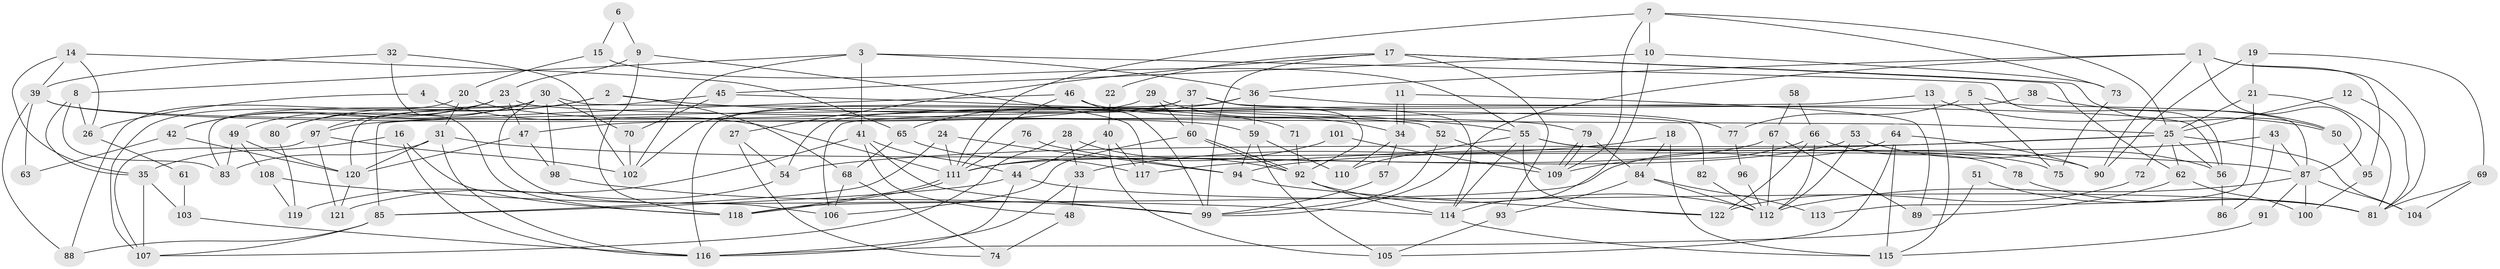 // coarse degree distribution, {5: 0.05555555555555555, 3: 0.1388888888888889, 2: 0.3055555555555556, 4: 0.1388888888888889, 7: 0.08333333333333333, 8: 0.1388888888888889, 12: 0.027777777777777776, 10: 0.05555555555555555, 11: 0.027777777777777776, 17: 0.027777777777777776}
// Generated by graph-tools (version 1.1) at 2025/53/03/04/25 21:53:45]
// undirected, 122 vertices, 244 edges
graph export_dot {
graph [start="1"]
  node [color=gray90,style=filled];
  1;
  2;
  3;
  4;
  5;
  6;
  7;
  8;
  9;
  10;
  11;
  12;
  13;
  14;
  15;
  16;
  17;
  18;
  19;
  20;
  21;
  22;
  23;
  24;
  25;
  26;
  27;
  28;
  29;
  30;
  31;
  32;
  33;
  34;
  35;
  36;
  37;
  38;
  39;
  40;
  41;
  42;
  43;
  44;
  45;
  46;
  47;
  48;
  49;
  50;
  51;
  52;
  53;
  54;
  55;
  56;
  57;
  58;
  59;
  60;
  61;
  62;
  63;
  64;
  65;
  66;
  67;
  68;
  69;
  70;
  71;
  72;
  73;
  74;
  75;
  76;
  77;
  78;
  79;
  80;
  81;
  82;
  83;
  84;
  85;
  86;
  87;
  88;
  89;
  90;
  91;
  92;
  93;
  94;
  95;
  96;
  97;
  98;
  99;
  100;
  101;
  102;
  103;
  104;
  105;
  106;
  107;
  108;
  109;
  110;
  111;
  112;
  113;
  114;
  115;
  116;
  117;
  118;
  119;
  120;
  121;
  122;
  1 -- 81;
  1 -- 99;
  1 -- 36;
  1 -- 87;
  1 -- 90;
  1 -- 95;
  2 -- 68;
  2 -- 55;
  2 -- 80;
  2 -- 97;
  3 -- 41;
  3 -- 56;
  3 -- 8;
  3 -- 36;
  3 -- 102;
  4 -- 111;
  4 -- 26;
  5 -- 75;
  5 -- 87;
  5 -- 77;
  6 -- 15;
  6 -- 9;
  7 -- 25;
  7 -- 10;
  7 -- 73;
  7 -- 109;
  7 -- 111;
  8 -- 83;
  8 -- 26;
  8 -- 35;
  9 -- 118;
  9 -- 23;
  9 -- 117;
  10 -- 114;
  10 -- 45;
  10 -- 73;
  11 -- 89;
  11 -- 34;
  11 -- 34;
  12 -- 25;
  12 -- 81;
  13 -- 115;
  13 -- 50;
  13 -- 85;
  14 -- 39;
  14 -- 35;
  14 -- 26;
  14 -- 65;
  15 -- 55;
  15 -- 20;
  16 -- 116;
  16 -- 35;
  16 -- 118;
  17 -- 93;
  17 -- 99;
  17 -- 22;
  17 -- 27;
  17 -- 50;
  17 -- 62;
  18 -- 33;
  18 -- 84;
  18 -- 115;
  19 -- 21;
  19 -- 90;
  19 -- 69;
  20 -- 31;
  20 -- 88;
  20 -- 71;
  21 -- 81;
  21 -- 25;
  21 -- 113;
  22 -- 40;
  23 -- 25;
  23 -- 47;
  23 -- 42;
  23 -- 49;
  23 -- 107;
  24 -- 85;
  24 -- 111;
  24 -- 94;
  25 -- 117;
  25 -- 54;
  25 -- 56;
  25 -- 62;
  25 -- 72;
  25 -- 104;
  26 -- 61;
  27 -- 54;
  27 -- 74;
  28 -- 107;
  28 -- 92;
  28 -- 33;
  29 -- 34;
  29 -- 60;
  29 -- 47;
  30 -- 42;
  30 -- 83;
  30 -- 70;
  30 -- 80;
  30 -- 82;
  30 -- 98;
  30 -- 106;
  31 -- 116;
  31 -- 87;
  31 -- 83;
  31 -- 120;
  32 -- 118;
  32 -- 102;
  32 -- 39;
  33 -- 48;
  33 -- 116;
  34 -- 110;
  34 -- 57;
  35 -- 107;
  35 -- 103;
  36 -- 54;
  36 -- 56;
  36 -- 59;
  36 -- 65;
  37 -- 102;
  37 -- 114;
  37 -- 60;
  37 -- 92;
  37 -- 116;
  38 -- 50;
  38 -- 106;
  39 -- 59;
  39 -- 63;
  39 -- 79;
  39 -- 88;
  40 -- 117;
  40 -- 44;
  40 -- 105;
  41 -- 99;
  41 -- 44;
  41 -- 48;
  41 -- 119;
  42 -- 120;
  42 -- 63;
  43 -- 94;
  43 -- 87;
  43 -- 86;
  44 -- 116;
  44 -- 85;
  44 -- 81;
  45 -- 120;
  45 -- 52;
  45 -- 70;
  46 -- 97;
  46 -- 111;
  46 -- 77;
  46 -- 99;
  47 -- 120;
  47 -- 98;
  48 -- 74;
  49 -- 108;
  49 -- 83;
  49 -- 120;
  50 -- 95;
  51 -- 81;
  51 -- 116;
  52 -- 99;
  52 -- 109;
  53 -- 111;
  53 -- 56;
  53 -- 112;
  54 -- 121;
  55 -- 122;
  55 -- 114;
  55 -- 75;
  55 -- 90;
  55 -- 110;
  56 -- 86;
  57 -- 99;
  58 -- 67;
  58 -- 66;
  59 -- 105;
  59 -- 94;
  59 -- 110;
  60 -- 92;
  60 -- 92;
  60 -- 106;
  61 -- 103;
  62 -- 89;
  62 -- 100;
  64 -- 90;
  64 -- 118;
  64 -- 105;
  64 -- 115;
  65 -- 68;
  65 -- 117;
  66 -- 112;
  66 -- 109;
  66 -- 78;
  66 -- 122;
  67 -- 112;
  67 -- 111;
  67 -- 89;
  68 -- 106;
  68 -- 74;
  69 -- 104;
  69 -- 81;
  70 -- 102;
  71 -- 92;
  72 -- 122;
  73 -- 75;
  76 -- 111;
  76 -- 94;
  77 -- 96;
  78 -- 81;
  79 -- 109;
  79 -- 109;
  79 -- 84;
  80 -- 119;
  82 -- 112;
  84 -- 112;
  84 -- 93;
  84 -- 113;
  85 -- 107;
  85 -- 88;
  87 -- 112;
  87 -- 91;
  87 -- 100;
  87 -- 104;
  91 -- 115;
  92 -- 112;
  92 -- 114;
  93 -- 105;
  94 -- 122;
  95 -- 100;
  96 -- 112;
  97 -- 102;
  97 -- 107;
  97 -- 121;
  98 -- 99;
  101 -- 109;
  101 -- 111;
  103 -- 116;
  108 -- 119;
  108 -- 114;
  111 -- 118;
  111 -- 118;
  114 -- 115;
  120 -- 121;
}
